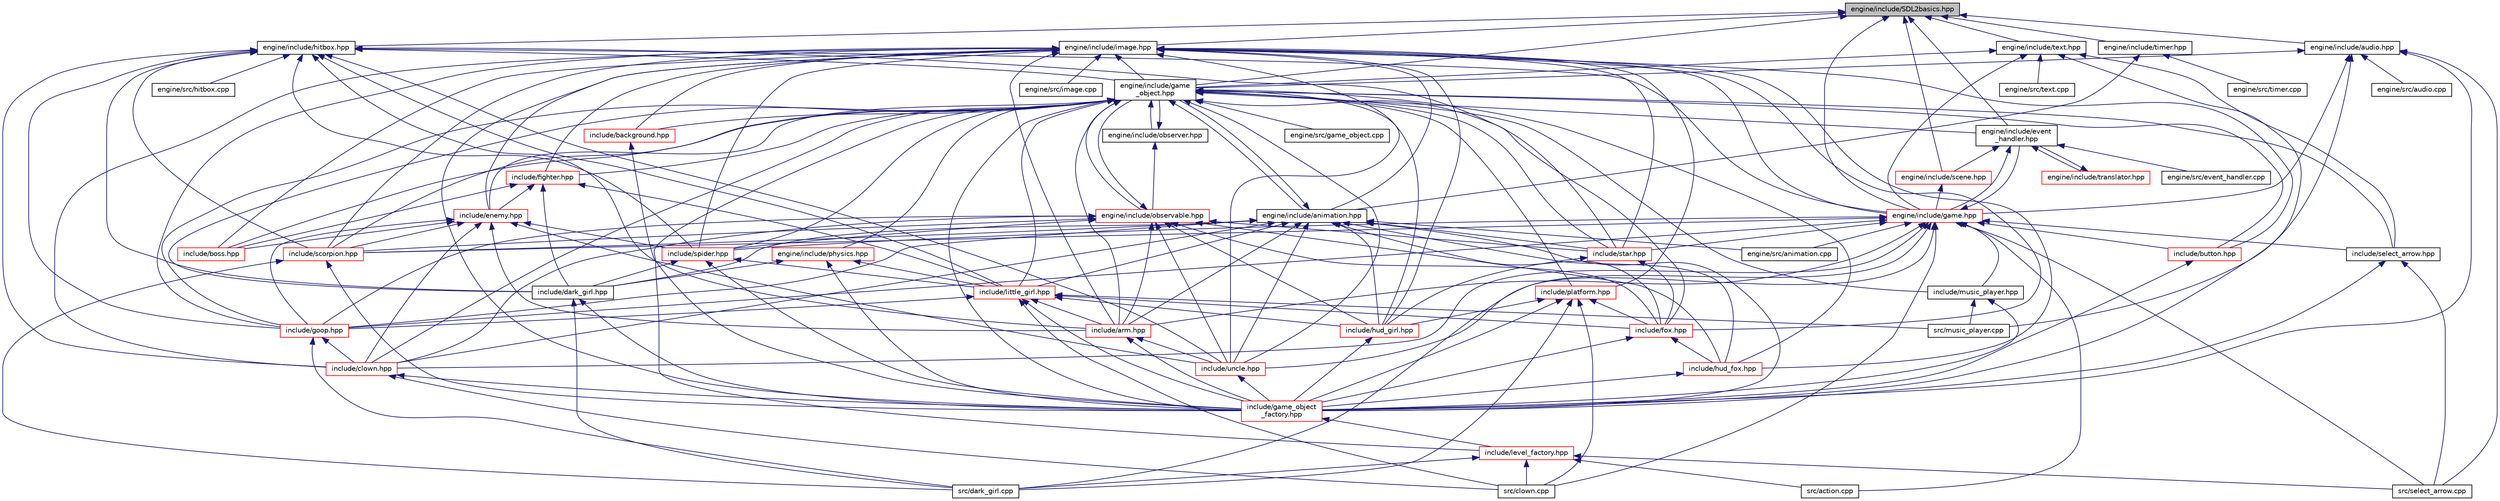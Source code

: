 digraph "engine/include/SDL2basics.hpp"
{
  edge [fontname="Helvetica",fontsize="10",labelfontname="Helvetica",labelfontsize="10"];
  node [fontname="Helvetica",fontsize="10",shape=record];
  Node1 [label="engine/include/SDL2basics.hpp",height=0.2,width=0.4,color="black", fillcolor="grey75", style="filled", fontcolor="black"];
  Node1 -> Node2 [dir="back",color="midnightblue",fontsize="10",style="solid"];
  Node2 [label="engine/include/game\l_object.hpp",height=0.2,width=0.4,color="black", fillcolor="white", style="filled",URL="$game__object_8hpp.html"];
  Node2 -> Node3 [dir="back",color="midnightblue",fontsize="10",style="solid"];
  Node3 [label="engine/include/animation.hpp",height=0.2,width=0.4,color="black", fillcolor="white", style="filled",URL="$animation_8hpp.html"];
  Node3 -> Node2 [dir="back",color="midnightblue",fontsize="10",style="solid"];
  Node3 -> Node4 [dir="back",color="midnightblue",fontsize="10",style="solid"];
  Node4 [label="include/clown.hpp",height=0.2,width=0.4,color="red", fillcolor="white", style="filled",URL="$clown_8hpp.html"];
  Node4 -> Node5 [dir="back",color="midnightblue",fontsize="10",style="solid"];
  Node5 [label="include/game_object\l_factory.hpp",height=0.2,width=0.4,color="red", fillcolor="white", style="filled",URL="$game__object__factory_8hpp.html"];
  Node5 -> Node6 [dir="back",color="midnightblue",fontsize="10",style="solid"];
  Node6 [label="include/level_factory.hpp",height=0.2,width=0.4,color="red", fillcolor="white", style="filled",URL="$level__factory_8hpp.html"];
  Node6 -> Node7 [dir="back",color="midnightblue",fontsize="10",style="solid"];
  Node7 [label="src/action.cpp",height=0.2,width=0.4,color="black", fillcolor="white", style="filled",URL="$action_8cpp.html"];
  Node6 -> Node8 [dir="back",color="midnightblue",fontsize="10",style="solid"];
  Node8 [label="src/clown.cpp",height=0.2,width=0.4,color="black", fillcolor="white", style="filled",URL="$clown_8cpp.html"];
  Node6 -> Node9 [dir="back",color="midnightblue",fontsize="10",style="solid"];
  Node9 [label="src/dark_girl.cpp",height=0.2,width=0.4,color="black", fillcolor="white", style="filled",URL="$dark__girl_8cpp.html"];
  Node6 -> Node10 [dir="back",color="midnightblue",fontsize="10",style="solid"];
  Node10 [label="src/select_arrow.cpp",height=0.2,width=0.4,color="black", fillcolor="white", style="filled",URL="$select__arrow_8cpp.html"];
  Node4 -> Node8 [dir="back",color="midnightblue",fontsize="10",style="solid"];
  Node3 -> Node11 [dir="back",color="midnightblue",fontsize="10",style="solid"];
  Node11 [label="include/goop.hpp",height=0.2,width=0.4,color="red", fillcolor="white", style="filled",URL="$goop_8hpp.html"];
  Node11 -> Node4 [dir="back",color="midnightblue",fontsize="10",style="solid"];
  Node11 -> Node9 [dir="back",color="midnightblue",fontsize="10",style="solid"];
  Node3 -> Node12 [dir="back",color="midnightblue",fontsize="10",style="solid"];
  Node12 [label="include/little_girl.hpp",height=0.2,width=0.4,color="red", fillcolor="white", style="filled",URL="$little__girl_8hpp.html"];
  Node12 -> Node11 [dir="back",color="midnightblue",fontsize="10",style="solid"];
  Node12 -> Node13 [dir="back",color="midnightblue",fontsize="10",style="solid"];
  Node13 [label="include/arm.hpp",height=0.2,width=0.4,color="red", fillcolor="white", style="filled",URL="$arm_8hpp.html"];
  Node13 -> Node14 [dir="back",color="midnightblue",fontsize="10",style="solid"];
  Node14 [label="include/uncle.hpp",height=0.2,width=0.4,color="red", fillcolor="white", style="filled",URL="$uncle_8hpp.html"];
  Node14 -> Node5 [dir="back",color="midnightblue",fontsize="10",style="solid"];
  Node13 -> Node5 [dir="back",color="midnightblue",fontsize="10",style="solid"];
  Node12 -> Node15 [dir="back",color="midnightblue",fontsize="10",style="solid"];
  Node15 [label="include/fox.hpp",height=0.2,width=0.4,color="red", fillcolor="white", style="filled",URL="$fox_8hpp.html"];
  Node15 -> Node5 [dir="back",color="midnightblue",fontsize="10",style="solid"];
  Node15 -> Node16 [dir="back",color="midnightblue",fontsize="10",style="solid"];
  Node16 [label="include/hud_fox.hpp",height=0.2,width=0.4,color="red", fillcolor="white", style="filled",URL="$hud__fox_8hpp.html"];
  Node16 -> Node5 [dir="back",color="midnightblue",fontsize="10",style="solid"];
  Node12 -> Node5 [dir="back",color="midnightblue",fontsize="10",style="solid"];
  Node12 -> Node17 [dir="back",color="midnightblue",fontsize="10",style="solid"];
  Node17 [label="include/hud_girl.hpp",height=0.2,width=0.4,color="red", fillcolor="white", style="filled",URL="$hud__girl_8hpp.html"];
  Node17 -> Node5 [dir="back",color="midnightblue",fontsize="10",style="solid"];
  Node12 -> Node8 [dir="back",color="midnightblue",fontsize="10",style="solid"];
  Node12 -> Node18 [dir="back",color="midnightblue",fontsize="10",style="solid"];
  Node18 [label="src/music_player.cpp",height=0.2,width=0.4,color="black", fillcolor="white", style="filled",URL="$music__player_8cpp.html"];
  Node3 -> Node19 [dir="back",color="midnightblue",fontsize="10",style="solid"];
  Node19 [label="engine/src/animation.cpp",height=0.2,width=0.4,color="black", fillcolor="white", style="filled",URL="$animation_8cpp.html"];
  Node3 -> Node13 [dir="back",color="midnightblue",fontsize="10",style="solid"];
  Node3 -> Node20 [dir="back",color="midnightblue",fontsize="10",style="solid"];
  Node20 [label="include/dark_girl.hpp",height=0.2,width=0.4,color="black", fillcolor="white", style="filled",URL="$dark__girl_8hpp.html"];
  Node20 -> Node5 [dir="back",color="midnightblue",fontsize="10",style="solid"];
  Node20 -> Node9 [dir="back",color="midnightblue",fontsize="10",style="solid"];
  Node3 -> Node15 [dir="back",color="midnightblue",fontsize="10",style="solid"];
  Node3 -> Node21 [dir="back",color="midnightblue",fontsize="10",style="solid"];
  Node21 [label="include/star.hpp",height=0.2,width=0.4,color="red", fillcolor="white", style="filled",URL="$star_8hpp.html"];
  Node21 -> Node15 [dir="back",color="midnightblue",fontsize="10",style="solid"];
  Node21 -> Node17 [dir="back",color="midnightblue",fontsize="10",style="solid"];
  Node3 -> Node5 [dir="back",color="midnightblue",fontsize="10",style="solid"];
  Node3 -> Node22 [dir="back",color="midnightblue",fontsize="10",style="solid"];
  Node22 [label="include/scorpion.hpp",height=0.2,width=0.4,color="red", fillcolor="white", style="filled",URL="$scorpion_8hpp.html"];
  Node22 -> Node5 [dir="back",color="midnightblue",fontsize="10",style="solid"];
  Node22 -> Node9 [dir="back",color="midnightblue",fontsize="10",style="solid"];
  Node3 -> Node17 [dir="back",color="midnightblue",fontsize="10",style="solid"];
  Node3 -> Node16 [dir="back",color="midnightblue",fontsize="10",style="solid"];
  Node3 -> Node14 [dir="back",color="midnightblue",fontsize="10",style="solid"];
  Node2 -> Node23 [dir="back",color="midnightblue",fontsize="10",style="solid"];
  Node23 [label="engine/include/observer.hpp",height=0.2,width=0.4,color="black", fillcolor="white", style="filled",URL="$observer_8hpp.html"];
  Node23 -> Node2 [dir="back",color="midnightblue",fontsize="10",style="solid"];
  Node23 -> Node24 [dir="back",color="midnightblue",fontsize="10",style="solid"];
  Node24 [label="engine/include/observable.hpp",height=0.2,width=0.4,color="red", fillcolor="white", style="filled",URL="$observable_8hpp.html"];
  Node24 -> Node2 [dir="back",color="midnightblue",fontsize="10",style="solid"];
  Node24 -> Node4 [dir="back",color="midnightblue",fontsize="10",style="solid"];
  Node24 -> Node11 [dir="back",color="midnightblue",fontsize="10",style="solid"];
  Node24 -> Node25 [dir="back",color="midnightblue",fontsize="10",style="solid"];
  Node25 [label="include/spider.hpp",height=0.2,width=0.4,color="red", fillcolor="white", style="filled",URL="$spider_8hpp.html"];
  Node25 -> Node12 [dir="back",color="midnightblue",fontsize="10",style="solid"];
  Node25 -> Node20 [dir="back",color="midnightblue",fontsize="10",style="solid"];
  Node25 -> Node5 [dir="back",color="midnightblue",fontsize="10",style="solid"];
  Node24 -> Node13 [dir="back",color="midnightblue",fontsize="10",style="solid"];
  Node24 -> Node15 [dir="back",color="midnightblue",fontsize="10",style="solid"];
  Node24 -> Node21 [dir="back",color="midnightblue",fontsize="10",style="solid"];
  Node24 -> Node22 [dir="back",color="midnightblue",fontsize="10",style="solid"];
  Node24 -> Node17 [dir="back",color="midnightblue",fontsize="10",style="solid"];
  Node24 -> Node16 [dir="back",color="midnightblue",fontsize="10",style="solid"];
  Node24 -> Node14 [dir="back",color="midnightblue",fontsize="10",style="solid"];
  Node2 -> Node24 [dir="back",color="midnightblue",fontsize="10",style="solid"];
  Node2 -> Node26 [dir="back",color="midnightblue",fontsize="10",style="solid"];
  Node26 [label="engine/include/event\l_handler.hpp",height=0.2,width=0.4,color="black", fillcolor="white", style="filled",URL="$event__handler_8hpp.html"];
  Node26 -> Node27 [dir="back",color="midnightblue",fontsize="10",style="solid"];
  Node27 [label="engine/include/translator.hpp",height=0.2,width=0.4,color="red", fillcolor="white", style="filled",URL="$translator_8hpp.html"];
  Node27 -> Node26 [dir="back",color="midnightblue",fontsize="10",style="solid"];
  Node26 -> Node28 [dir="back",color="midnightblue",fontsize="10",style="solid"];
  Node28 [label="engine/include/game.hpp",height=0.2,width=0.4,color="red", fillcolor="white", style="filled",URL="$engine_2include_2game_8hpp.html"];
  Node28 -> Node26 [dir="back",color="midnightblue",fontsize="10",style="solid"];
  Node28 -> Node4 [dir="back",color="midnightblue",fontsize="10",style="solid"];
  Node28 -> Node11 [dir="back",color="midnightblue",fontsize="10",style="solid"];
  Node28 -> Node25 [dir="back",color="midnightblue",fontsize="10",style="solid"];
  Node28 -> Node19 [dir="back",color="midnightblue",fontsize="10",style="solid"];
  Node28 -> Node13 [dir="back",color="midnightblue",fontsize="10",style="solid"];
  Node28 -> Node29 [dir="back",color="midnightblue",fontsize="10",style="solid"];
  Node29 [label="include/button.hpp",height=0.2,width=0.4,color="red", fillcolor="white", style="filled",URL="$button_8hpp.html"];
  Node29 -> Node5 [dir="back",color="midnightblue",fontsize="10",style="solid"];
  Node28 -> Node21 [dir="back",color="midnightblue",fontsize="10",style="solid"];
  Node28 -> Node22 [dir="back",color="midnightblue",fontsize="10",style="solid"];
  Node28 -> Node14 [dir="back",color="midnightblue",fontsize="10",style="solid"];
  Node28 -> Node30 [dir="back",color="midnightblue",fontsize="10",style="solid"];
  Node30 [label="include/select_arrow.hpp",height=0.2,width=0.4,color="black", fillcolor="white", style="filled",URL="$select__arrow_8hpp.html"];
  Node30 -> Node5 [dir="back",color="midnightblue",fontsize="10",style="solid"];
  Node30 -> Node10 [dir="back",color="midnightblue",fontsize="10",style="solid"];
  Node28 -> Node31 [dir="back",color="midnightblue",fontsize="10",style="solid"];
  Node31 [label="include/music_player.hpp",height=0.2,width=0.4,color="black", fillcolor="white", style="filled",URL="$music__player_8hpp.html"];
  Node31 -> Node5 [dir="back",color="midnightblue",fontsize="10",style="solid"];
  Node31 -> Node18 [dir="back",color="midnightblue",fontsize="10",style="solid"];
  Node28 -> Node7 [dir="back",color="midnightblue",fontsize="10",style="solid"];
  Node28 -> Node8 [dir="back",color="midnightblue",fontsize="10",style="solid"];
  Node28 -> Node9 [dir="back",color="midnightblue",fontsize="10",style="solid"];
  Node28 -> Node10 [dir="back",color="midnightblue",fontsize="10",style="solid"];
  Node26 -> Node32 [dir="back",color="midnightblue",fontsize="10",style="solid"];
  Node32 [label="engine/include/scene.hpp",height=0.2,width=0.4,color="red", fillcolor="white", style="filled",URL="$scene_8hpp.html"];
  Node32 -> Node28 [dir="back",color="midnightblue",fontsize="10",style="solid"];
  Node26 -> Node33 [dir="back",color="midnightblue",fontsize="10",style="solid"];
  Node33 [label="engine/src/event_handler.cpp",height=0.2,width=0.4,color="black", fillcolor="white", style="filled",URL="$event__handler_8cpp.html"];
  Node2 -> Node4 [dir="back",color="midnightblue",fontsize="10",style="solid"];
  Node2 -> Node34 [dir="back",color="midnightblue",fontsize="10",style="solid"];
  Node34 [label="include/enemy.hpp",height=0.2,width=0.4,color="red", fillcolor="white", style="filled",URL="$enemy_8hpp.html"];
  Node34 -> Node4 [dir="back",color="midnightblue",fontsize="10",style="solid"];
  Node34 -> Node11 [dir="back",color="midnightblue",fontsize="10",style="solid"];
  Node34 -> Node25 [dir="back",color="midnightblue",fontsize="10",style="solid"];
  Node34 -> Node13 [dir="back",color="midnightblue",fontsize="10",style="solid"];
  Node34 -> Node35 [dir="back",color="midnightblue",fontsize="10",style="solid"];
  Node35 [label="include/boss.hpp",height=0.2,width=0.4,color="red", fillcolor="white", style="filled",URL="$boss_8hpp.html"];
  Node34 -> Node22 [dir="back",color="midnightblue",fontsize="10",style="solid"];
  Node34 -> Node14 [dir="back",color="midnightblue",fontsize="10",style="solid"];
  Node2 -> Node36 [dir="back",color="midnightblue",fontsize="10",style="solid"];
  Node36 [label="include/fighter.hpp",height=0.2,width=0.4,color="red", fillcolor="white", style="filled",URL="$fighter_8hpp.html"];
  Node36 -> Node34 [dir="back",color="midnightblue",fontsize="10",style="solid"];
  Node36 -> Node12 [dir="back",color="midnightblue",fontsize="10",style="solid"];
  Node36 -> Node35 [dir="back",color="midnightblue",fontsize="10",style="solid"];
  Node36 -> Node20 [dir="back",color="midnightblue",fontsize="10",style="solid"];
  Node2 -> Node11 [dir="back",color="midnightblue",fontsize="10",style="solid"];
  Node2 -> Node12 [dir="back",color="midnightblue",fontsize="10",style="solid"];
  Node2 -> Node37 [dir="back",color="midnightblue",fontsize="10",style="solid"];
  Node37 [label="engine/include/physics.hpp",height=0.2,width=0.4,color="red", fillcolor="white", style="filled",URL="$physics_8hpp.html"];
  Node37 -> Node12 [dir="back",color="midnightblue",fontsize="10",style="solid"];
  Node37 -> Node20 [dir="back",color="midnightblue",fontsize="10",style="solid"];
  Node37 -> Node5 [dir="back",color="midnightblue",fontsize="10",style="solid"];
  Node2 -> Node25 [dir="back",color="midnightblue",fontsize="10",style="solid"];
  Node2 -> Node38 [dir="back",color="midnightblue",fontsize="10",style="solid"];
  Node38 [label="engine/src/game_object.cpp",height=0.2,width=0.4,color="black", fillcolor="white", style="filled",URL="$game__object_8cpp.html"];
  Node2 -> Node13 [dir="back",color="midnightblue",fontsize="10",style="solid"];
  Node2 -> Node39 [dir="back",color="midnightblue",fontsize="10",style="solid"];
  Node39 [label="include/background.hpp",height=0.2,width=0.4,color="red", fillcolor="white", style="filled",URL="$background_8hpp.html"];
  Node39 -> Node5 [dir="back",color="midnightblue",fontsize="10",style="solid"];
  Node2 -> Node35 [dir="back",color="midnightblue",fontsize="10",style="solid"];
  Node2 -> Node29 [dir="back",color="midnightblue",fontsize="10",style="solid"];
  Node2 -> Node20 [dir="back",color="midnightblue",fontsize="10",style="solid"];
  Node2 -> Node15 [dir="back",color="midnightblue",fontsize="10",style="solid"];
  Node2 -> Node40 [dir="back",color="midnightblue",fontsize="10",style="solid"];
  Node40 [label="include/platform.hpp",height=0.2,width=0.4,color="red", fillcolor="white", style="filled",URL="$platform_8hpp.html"];
  Node40 -> Node15 [dir="back",color="midnightblue",fontsize="10",style="solid"];
  Node40 -> Node5 [dir="back",color="midnightblue",fontsize="10",style="solid"];
  Node40 -> Node17 [dir="back",color="midnightblue",fontsize="10",style="solid"];
  Node40 -> Node8 [dir="back",color="midnightblue",fontsize="10",style="solid"];
  Node40 -> Node9 [dir="back",color="midnightblue",fontsize="10",style="solid"];
  Node2 -> Node21 [dir="back",color="midnightblue",fontsize="10",style="solid"];
  Node2 -> Node5 [dir="back",color="midnightblue",fontsize="10",style="solid"];
  Node2 -> Node22 [dir="back",color="midnightblue",fontsize="10",style="solid"];
  Node2 -> Node17 [dir="back",color="midnightblue",fontsize="10",style="solid"];
  Node2 -> Node16 [dir="back",color="midnightblue",fontsize="10",style="solid"];
  Node2 -> Node14 [dir="back",color="midnightblue",fontsize="10",style="solid"];
  Node2 -> Node30 [dir="back",color="midnightblue",fontsize="10",style="solid"];
  Node2 -> Node31 [dir="back",color="midnightblue",fontsize="10",style="solid"];
  Node2 -> Node6 [dir="back",color="midnightblue",fontsize="10",style="solid"];
  Node1 -> Node41 [dir="back",color="midnightblue",fontsize="10",style="solid"];
  Node41 [label="engine/include/image.hpp",height=0.2,width=0.4,color="black", fillcolor="white", style="filled",URL="$image_8hpp.html"];
  Node41 -> Node2 [dir="back",color="midnightblue",fontsize="10",style="solid"];
  Node41 -> Node3 [dir="back",color="midnightblue",fontsize="10",style="solid"];
  Node41 -> Node28 [dir="back",color="midnightblue",fontsize="10",style="solid"];
  Node41 -> Node4 [dir="back",color="midnightblue",fontsize="10",style="solid"];
  Node41 -> Node34 [dir="back",color="midnightblue",fontsize="10",style="solid"];
  Node41 -> Node36 [dir="back",color="midnightblue",fontsize="10",style="solid"];
  Node41 -> Node11 [dir="back",color="midnightblue",fontsize="10",style="solid"];
  Node41 -> Node25 [dir="back",color="midnightblue",fontsize="10",style="solid"];
  Node41 -> Node42 [dir="back",color="midnightblue",fontsize="10",style="solid"];
  Node42 [label="engine/src/image.cpp",height=0.2,width=0.4,color="black", fillcolor="white", style="filled",URL="$image_8cpp.html"];
  Node41 -> Node13 [dir="back",color="midnightblue",fontsize="10",style="solid"];
  Node41 -> Node39 [dir="back",color="midnightblue",fontsize="10",style="solid"];
  Node41 -> Node35 [dir="back",color="midnightblue",fontsize="10",style="solid"];
  Node41 -> Node29 [dir="back",color="midnightblue",fontsize="10",style="solid"];
  Node41 -> Node15 [dir="back",color="midnightblue",fontsize="10",style="solid"];
  Node41 -> Node40 [dir="back",color="midnightblue",fontsize="10",style="solid"];
  Node41 -> Node21 [dir="back",color="midnightblue",fontsize="10",style="solid"];
  Node41 -> Node5 [dir="back",color="midnightblue",fontsize="10",style="solid"];
  Node41 -> Node22 [dir="back",color="midnightblue",fontsize="10",style="solid"];
  Node41 -> Node17 [dir="back",color="midnightblue",fontsize="10",style="solid"];
  Node41 -> Node16 [dir="back",color="midnightblue",fontsize="10",style="solid"];
  Node41 -> Node14 [dir="back",color="midnightblue",fontsize="10",style="solid"];
  Node1 -> Node43 [dir="back",color="midnightblue",fontsize="10",style="solid"];
  Node43 [label="engine/include/text.hpp",height=0.2,width=0.4,color="black", fillcolor="white", style="filled",URL="$text_8hpp.html"];
  Node43 -> Node2 [dir="back",color="midnightblue",fontsize="10",style="solid"];
  Node43 -> Node28 [dir="back",color="midnightblue",fontsize="10",style="solid"];
  Node43 -> Node44 [dir="back",color="midnightblue",fontsize="10",style="solid"];
  Node44 [label="engine/src/text.cpp",height=0.2,width=0.4,color="black", fillcolor="white", style="filled",URL="$text_8cpp.html"];
  Node43 -> Node5 [dir="back",color="midnightblue",fontsize="10",style="solid"];
  Node43 -> Node30 [dir="back",color="midnightblue",fontsize="10",style="solid"];
  Node1 -> Node45 [dir="back",color="midnightblue",fontsize="10",style="solid"];
  Node45 [label="engine/include/audio.hpp",height=0.2,width=0.4,color="black", fillcolor="white", style="filled",URL="$audio_8hpp.html"];
  Node45 -> Node2 [dir="back",color="midnightblue",fontsize="10",style="solid"];
  Node45 -> Node28 [dir="back",color="midnightblue",fontsize="10",style="solid"];
  Node45 -> Node46 [dir="back",color="midnightblue",fontsize="10",style="solid"];
  Node46 [label="engine/src/audio.cpp",height=0.2,width=0.4,color="black", fillcolor="white", style="filled",URL="$audio_8cpp.html"];
  Node45 -> Node5 [dir="back",color="midnightblue",fontsize="10",style="solid"];
  Node45 -> Node18 [dir="back",color="midnightblue",fontsize="10",style="solid"];
  Node45 -> Node10 [dir="back",color="midnightblue",fontsize="10",style="solid"];
  Node1 -> Node47 [dir="back",color="midnightblue",fontsize="10",style="solid"];
  Node47 [label="engine/include/hitbox.hpp",height=0.2,width=0.4,color="black", fillcolor="white", style="filled",URL="$hitbox_8hpp.html"];
  Node47 -> Node2 [dir="back",color="midnightblue",fontsize="10",style="solid"];
  Node47 -> Node28 [dir="back",color="midnightblue",fontsize="10",style="solid"];
  Node47 -> Node4 [dir="back",color="midnightblue",fontsize="10",style="solid"];
  Node47 -> Node11 [dir="back",color="midnightblue",fontsize="10",style="solid"];
  Node47 -> Node12 [dir="back",color="midnightblue",fontsize="10",style="solid"];
  Node47 -> Node25 [dir="back",color="midnightblue",fontsize="10",style="solid"];
  Node47 -> Node48 [dir="back",color="midnightblue",fontsize="10",style="solid"];
  Node48 [label="engine/src/hitbox.cpp",height=0.2,width=0.4,color="black", fillcolor="white", style="filled",URL="$hitbox_8cpp.html"];
  Node47 -> Node13 [dir="back",color="midnightblue",fontsize="10",style="solid"];
  Node47 -> Node20 [dir="back",color="midnightblue",fontsize="10",style="solid"];
  Node47 -> Node21 [dir="back",color="midnightblue",fontsize="10",style="solid"];
  Node47 -> Node22 [dir="back",color="midnightblue",fontsize="10",style="solid"];
  Node47 -> Node14 [dir="back",color="midnightblue",fontsize="10",style="solid"];
  Node1 -> Node49 [dir="back",color="midnightblue",fontsize="10",style="solid"];
  Node49 [label="engine/include/timer.hpp",height=0.2,width=0.4,color="black", fillcolor="white", style="filled",URL="$timer_8hpp.html"];
  Node49 -> Node3 [dir="back",color="midnightblue",fontsize="10",style="solid"];
  Node49 -> Node50 [dir="back",color="midnightblue",fontsize="10",style="solid"];
  Node50 [label="engine/src/timer.cpp",height=0.2,width=0.4,color="black", fillcolor="white", style="filled",URL="$timer_8cpp.html"];
  Node1 -> Node26 [dir="back",color="midnightblue",fontsize="10",style="solid"];
  Node1 -> Node28 [dir="back",color="midnightblue",fontsize="10",style="solid"];
  Node1 -> Node32 [dir="back",color="midnightblue",fontsize="10",style="solid"];
}
